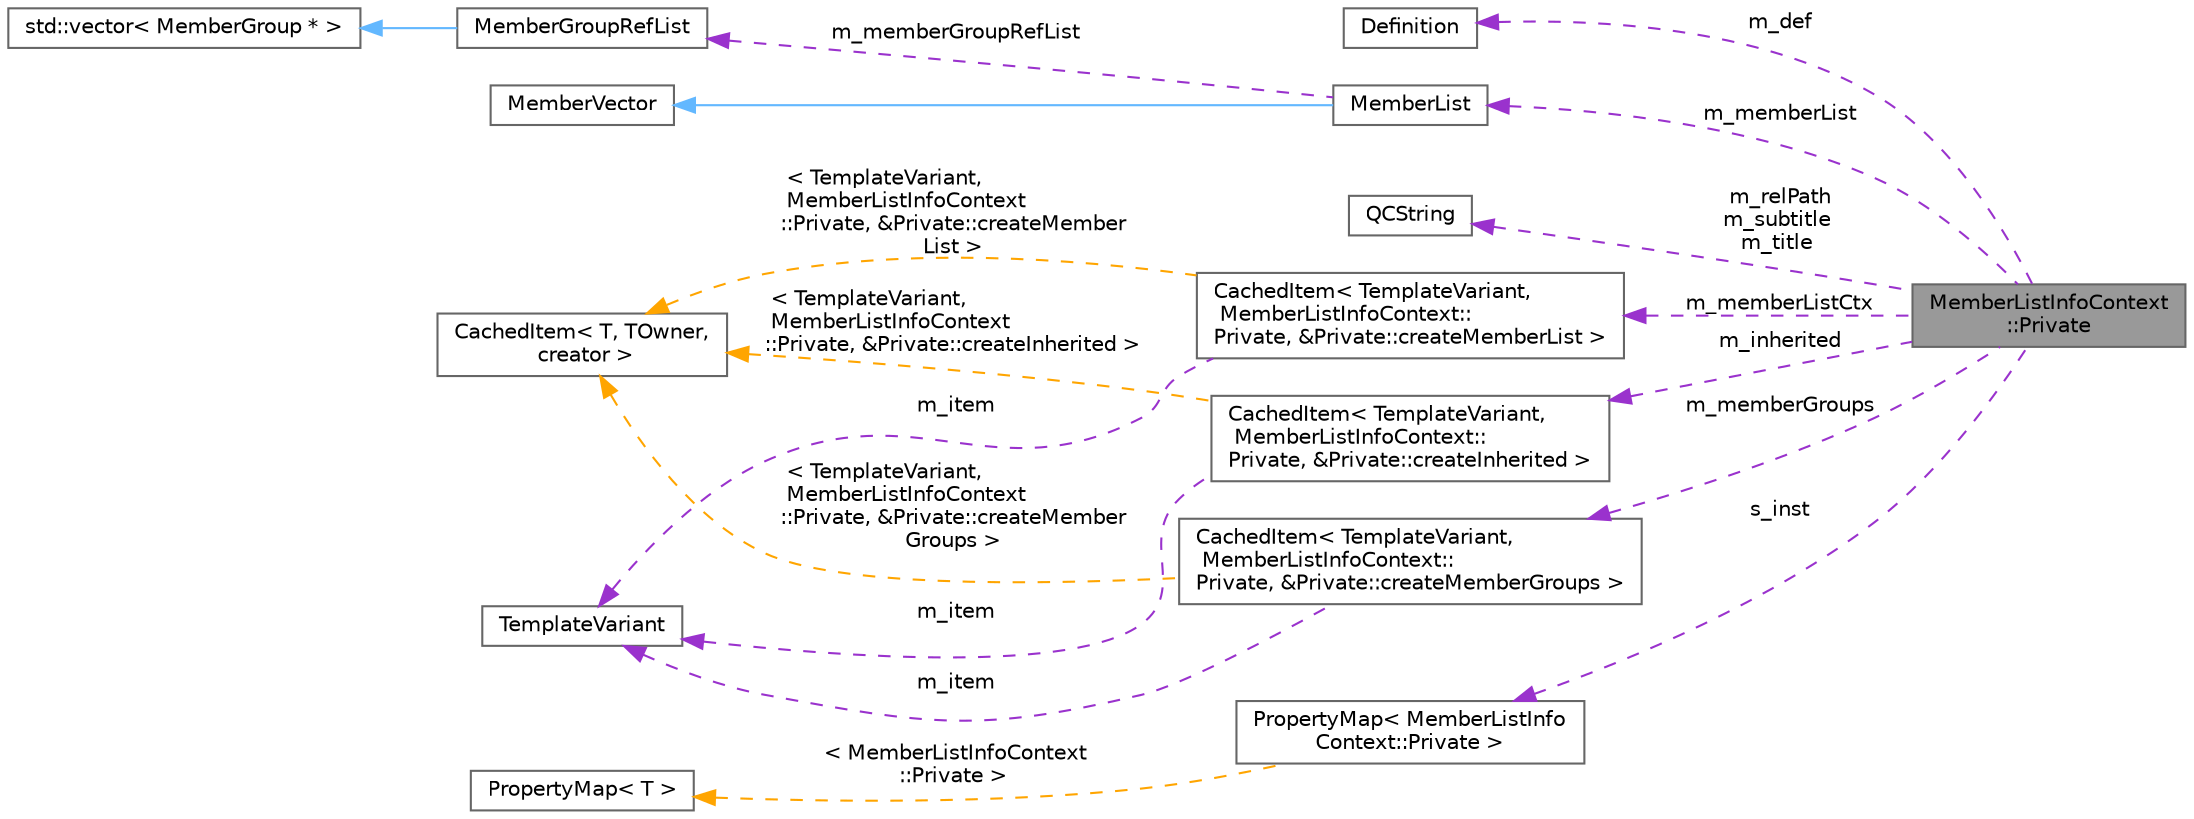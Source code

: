 digraph "MemberListInfoContext::Private"
{
 // INTERACTIVE_SVG=YES
 // LATEX_PDF_SIZE
  bgcolor="transparent";
  edge [fontname=Helvetica,fontsize=10,labelfontname=Helvetica,labelfontsize=10];
  node [fontname=Helvetica,fontsize=10,shape=box,height=0.2,width=0.4];
  rankdir="LR";
  Node1 [label="MemberListInfoContext\l::Private",height=0.2,width=0.4,color="gray40", fillcolor="grey60", style="filled", fontcolor="black",tooltip=" "];
  Node2 -> Node1 [dir="back",color="darkorchid3",style="dashed",label=" m_def" ];
  Node2 [label="Definition",height=0.2,width=0.4,color="gray40", fillcolor="white", style="filled",URL="$d5/dcc/class_definition.html",tooltip="The common base class of all entity definitions found in the sources."];
  Node3 -> Node1 [dir="back",color="darkorchid3",style="dashed",label=" m_memberList" ];
  Node3 [label="MemberList",height=0.2,width=0.4,color="gray40", fillcolor="white", style="filled",URL="$dd/d13/class_member_list.html",tooltip="A list of MemberDef objects as shown in documentation sections."];
  Node4 -> Node3 [dir="back",color="steelblue1",style="solid"];
  Node4 [label="MemberVector",height=0.2,width=0.4,color="gray40", fillcolor="white", style="filled",URL="$d1/d7d/class_member_vector.html",tooltip="A vector of MemberDef object."];
  Node5 -> Node3 [dir="back",color="darkorchid3",style="dashed",label=" m_memberGroupRefList" ];
  Node5 [label="MemberGroupRefList",height=0.2,width=0.4,color="gray40", fillcolor="white", style="filled",URL="$d4/d15/class_member_group_ref_list.html",tooltip=" "];
  Node6 -> Node5 [dir="back",color="steelblue1",style="solid"];
  Node6 [label="std::vector\< MemberGroup * \>",height=0.2,width=0.4,color="gray40", fillcolor="white", style="filled",tooltip=" "];
  Node7 -> Node1 [dir="back",color="darkorchid3",style="dashed",label=" m_relPath\nm_subtitle\nm_title" ];
  Node7 [label="QCString",height=0.2,width=0.4,color="gray40", fillcolor="white", style="filled",URL="$d9/d45/class_q_c_string.html",tooltip="This is an alternative implementation of QCString."];
  Node8 -> Node1 [dir="back",color="darkorchid3",style="dashed",label=" m_memberListCtx" ];
  Node8 [label="CachedItem\< TemplateVariant,\l MemberListInfoContext::\lPrivate, &Private::createMemberList \>",height=0.2,width=0.4,color="gray40", fillcolor="white", style="filled",URL="$d7/dc1/class_cached_item.html",tooltip=" "];
  Node9 -> Node8 [dir="back",color="darkorchid3",style="dashed",label=" m_item" ];
  Node9 [label="TemplateVariant",height=0.2,width=0.4,color="gray40", fillcolor="white", style="filled",URL="$d1/dba/class_template_variant.html",tooltip="Variant type which can hold one value of a fixed set of types."];
  Node10 -> Node8 [dir="back",color="orange",style="dashed",label=" \< TemplateVariant,\l MemberListInfoContext\l::Private, &Private::createMember\lList \>" ];
  Node10 [label="CachedItem\< T, TOwner,\l creator \>",height=0.2,width=0.4,color="gray40", fillcolor="white", style="filled",URL="$d7/dc1/class_cached_item.html",tooltip="Wrapper for data that needs to be cached."];
  Node11 -> Node1 [dir="back",color="darkorchid3",style="dashed",label=" m_memberGroups" ];
  Node11 [label="CachedItem\< TemplateVariant,\l MemberListInfoContext::\lPrivate, &Private::createMemberGroups \>",height=0.2,width=0.4,color="gray40", fillcolor="white", style="filled",URL="$d7/dc1/class_cached_item.html",tooltip=" "];
  Node9 -> Node11 [dir="back",color="darkorchid3",style="dashed",label=" m_item" ];
  Node10 -> Node11 [dir="back",color="orange",style="dashed",label=" \< TemplateVariant,\l MemberListInfoContext\l::Private, &Private::createMember\lGroups \>" ];
  Node12 -> Node1 [dir="back",color="darkorchid3",style="dashed",label=" m_inherited" ];
  Node12 [label="CachedItem\< TemplateVariant,\l MemberListInfoContext::\lPrivate, &Private::createInherited \>",height=0.2,width=0.4,color="gray40", fillcolor="white", style="filled",URL="$d7/dc1/class_cached_item.html",tooltip=" "];
  Node9 -> Node12 [dir="back",color="darkorchid3",style="dashed",label=" m_item" ];
  Node10 -> Node12 [dir="back",color="orange",style="dashed",label=" \< TemplateVariant,\l MemberListInfoContext\l::Private, &Private::createInherited \>" ];
  Node13 -> Node1 [dir="back",color="darkorchid3",style="dashed",label=" s_inst" ];
  Node13 [label="PropertyMap\< MemberListInfo\lContext::Private \>",height=0.2,width=0.4,color="gray40", fillcolor="white", style="filled",URL="$d5/dbf/class_property_map.html",tooltip=" "];
  Node14 -> Node13 [dir="back",color="orange",style="dashed",label=" \< MemberListInfoContext\l::Private \>" ];
  Node14 [label="PropertyMap\< T \>",height=0.2,width=0.4,color="gray40", fillcolor="white", style="filled",URL="$d5/dbf/class_property_map.html",tooltip="Class representing a mapping of properties and the corresponding getter function."];
}
